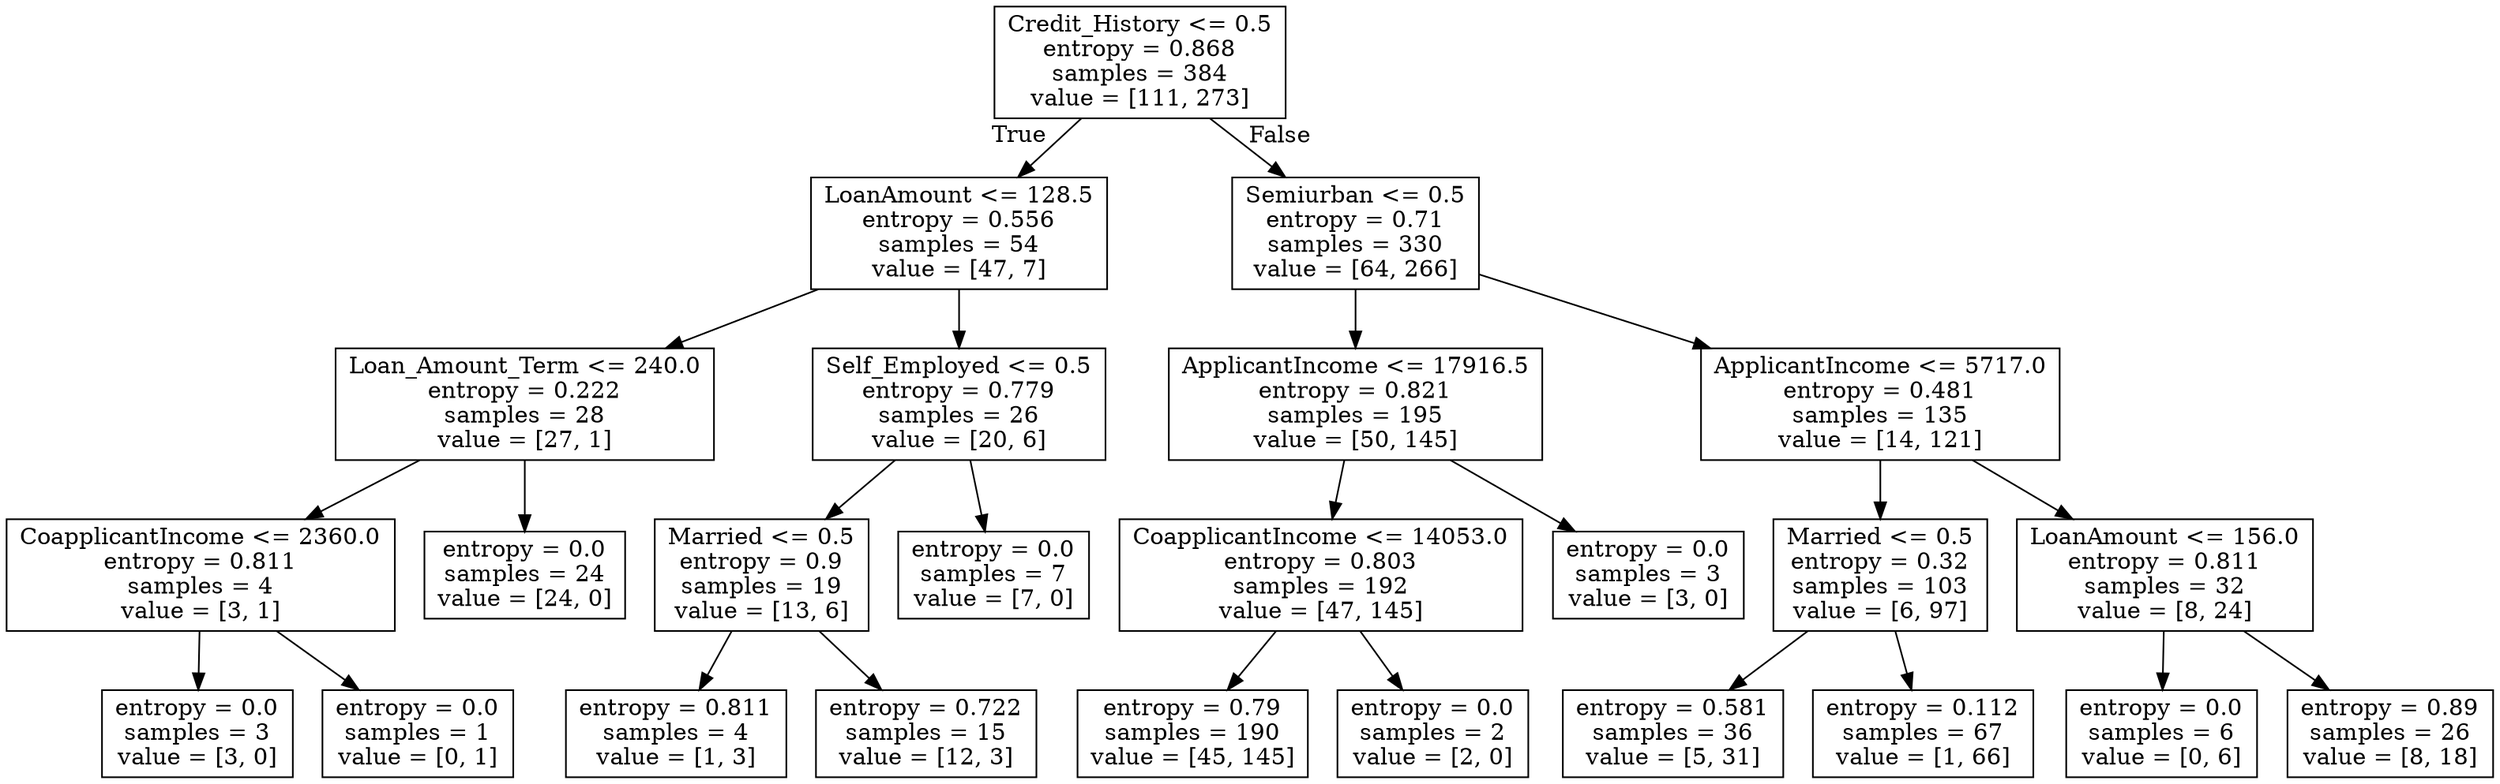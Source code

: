 digraph Tree {
node [shape=box] ;
0 [label="Credit_History <= 0.5\nentropy = 0.868\nsamples = 384\nvalue = [111, 273]"] ;
1 [label="LoanAmount <= 128.5\nentropy = 0.556\nsamples = 54\nvalue = [47, 7]"] ;
0 -> 1 [labeldistance=2.5, labelangle=45, headlabel="True"] ;
2 [label="Loan_Amount_Term <= 240.0\nentropy = 0.222\nsamples = 28\nvalue = [27, 1]"] ;
1 -> 2 ;
3 [label="CoapplicantIncome <= 2360.0\nentropy = 0.811\nsamples = 4\nvalue = [3, 1]"] ;
2 -> 3 ;
4 [label="entropy = 0.0\nsamples = 3\nvalue = [3, 0]"] ;
3 -> 4 ;
5 [label="entropy = 0.0\nsamples = 1\nvalue = [0, 1]"] ;
3 -> 5 ;
6 [label="entropy = 0.0\nsamples = 24\nvalue = [24, 0]"] ;
2 -> 6 ;
7 [label="Self_Employed <= 0.5\nentropy = 0.779\nsamples = 26\nvalue = [20, 6]"] ;
1 -> 7 ;
8 [label="Married <= 0.5\nentropy = 0.9\nsamples = 19\nvalue = [13, 6]"] ;
7 -> 8 ;
9 [label="entropy = 0.811\nsamples = 4\nvalue = [1, 3]"] ;
8 -> 9 ;
10 [label="entropy = 0.722\nsamples = 15\nvalue = [12, 3]"] ;
8 -> 10 ;
11 [label="entropy = 0.0\nsamples = 7\nvalue = [7, 0]"] ;
7 -> 11 ;
12 [label="Semiurban <= 0.5\nentropy = 0.71\nsamples = 330\nvalue = [64, 266]"] ;
0 -> 12 [labeldistance=2.5, labelangle=-45, headlabel="False"] ;
13 [label="ApplicantIncome <= 17916.5\nentropy = 0.821\nsamples = 195\nvalue = [50, 145]"] ;
12 -> 13 ;
14 [label="CoapplicantIncome <= 14053.0\nentropy = 0.803\nsamples = 192\nvalue = [47, 145]"] ;
13 -> 14 ;
15 [label="entropy = 0.79\nsamples = 190\nvalue = [45, 145]"] ;
14 -> 15 ;
16 [label="entropy = 0.0\nsamples = 2\nvalue = [2, 0]"] ;
14 -> 16 ;
17 [label="entropy = 0.0\nsamples = 3\nvalue = [3, 0]"] ;
13 -> 17 ;
18 [label="ApplicantIncome <= 5717.0\nentropy = 0.481\nsamples = 135\nvalue = [14, 121]"] ;
12 -> 18 ;
19 [label="Married <= 0.5\nentropy = 0.32\nsamples = 103\nvalue = [6, 97]"] ;
18 -> 19 ;
20 [label="entropy = 0.581\nsamples = 36\nvalue = [5, 31]"] ;
19 -> 20 ;
21 [label="entropy = 0.112\nsamples = 67\nvalue = [1, 66]"] ;
19 -> 21 ;
22 [label="LoanAmount <= 156.0\nentropy = 0.811\nsamples = 32\nvalue = [8, 24]"] ;
18 -> 22 ;
23 [label="entropy = 0.0\nsamples = 6\nvalue = [0, 6]"] ;
22 -> 23 ;
24 [label="entropy = 0.89\nsamples = 26\nvalue = [8, 18]"] ;
22 -> 24 ;
}